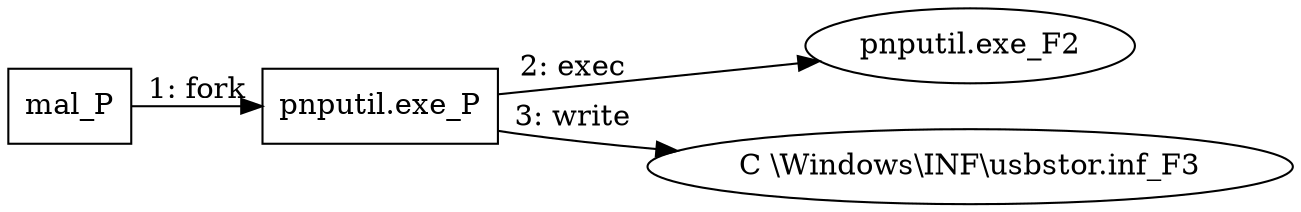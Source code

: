 digraph T1547 {
rankdir="LR"
size="9"
fixedsize="false"
splines="true"
nodesep=0.3
ranksep=0
fontsize=10
overlap="scalexy"
engine= "neato"
	"mal_P" [node_type=Process shape=box]
	"pnputil.exe_P" [node_type=Process shape=box]
	"pnputil.exe_F2" [node_type=File shape=ellipse]
	"C \\Windows\\INF\\usbstor.inf_F3" [node_type=File shape=ellipse]
	"mal_P" -> "pnputil.exe_P" [label="1: fork"]
	"pnputil.exe_P" -> "pnputil.exe_F2" [label="2: exec"]
	"pnputil.exe_P" -> "C \\Windows\\INF\\usbstor.inf_F3" [label="3: write"]
}
